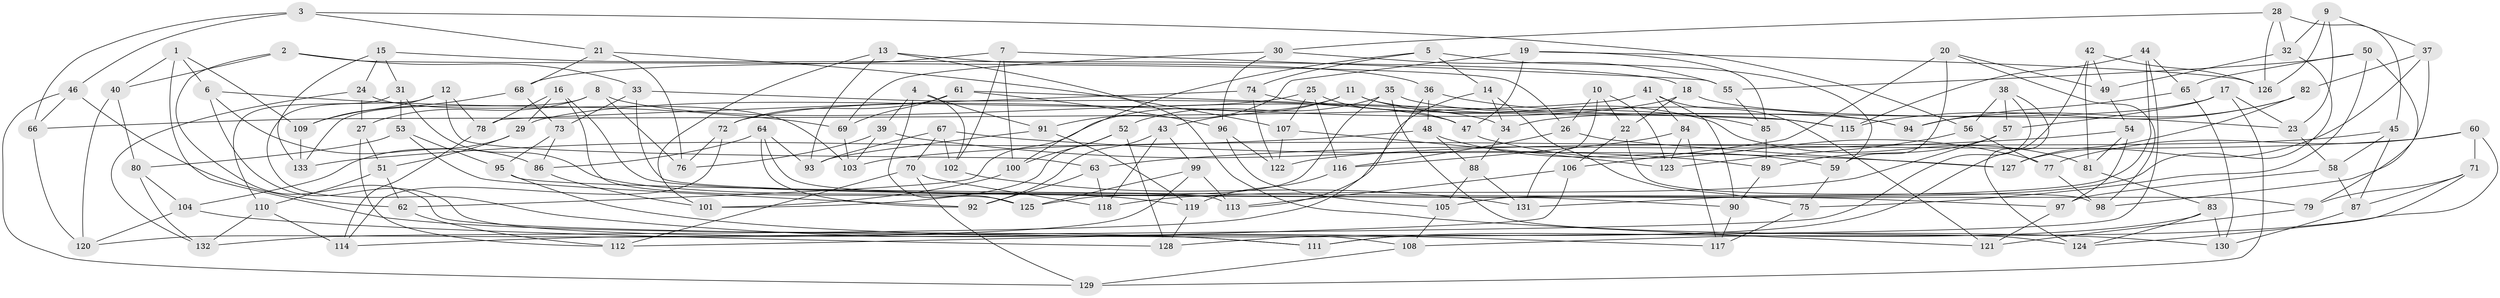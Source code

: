 // Generated by graph-tools (version 1.1) at 2025/16/03/09/25 04:16:38]
// undirected, 133 vertices, 266 edges
graph export_dot {
graph [start="1"]
  node [color=gray90,style=filled];
  1;
  2;
  3;
  4;
  5;
  6;
  7;
  8;
  9;
  10;
  11;
  12;
  13;
  14;
  15;
  16;
  17;
  18;
  19;
  20;
  21;
  22;
  23;
  24;
  25;
  26;
  27;
  28;
  29;
  30;
  31;
  32;
  33;
  34;
  35;
  36;
  37;
  38;
  39;
  40;
  41;
  42;
  43;
  44;
  45;
  46;
  47;
  48;
  49;
  50;
  51;
  52;
  53;
  54;
  55;
  56;
  57;
  58;
  59;
  60;
  61;
  62;
  63;
  64;
  65;
  66;
  67;
  68;
  69;
  70;
  71;
  72;
  73;
  74;
  75;
  76;
  77;
  78;
  79;
  80;
  81;
  82;
  83;
  84;
  85;
  86;
  87;
  88;
  89;
  90;
  91;
  92;
  93;
  94;
  95;
  96;
  97;
  98;
  99;
  100;
  101;
  102;
  103;
  104;
  105;
  106;
  107;
  108;
  109;
  110;
  111;
  112;
  113;
  114;
  115;
  116;
  117;
  118;
  119;
  120;
  121;
  122;
  123;
  124;
  125;
  126;
  127;
  128;
  129;
  130;
  131;
  132;
  133;
  1 -- 40;
  1 -- 111;
  1 -- 109;
  1 -- 6;
  2 -- 111;
  2 -- 26;
  2 -- 40;
  2 -- 33;
  3 -- 46;
  3 -- 21;
  3 -- 56;
  3 -- 66;
  4 -- 102;
  4 -- 39;
  4 -- 91;
  4 -- 125;
  5 -- 100;
  5 -- 74;
  5 -- 59;
  5 -- 14;
  6 -- 86;
  6 -- 108;
  6 -- 69;
  7 -- 100;
  7 -- 55;
  7 -- 68;
  7 -- 102;
  8 -- 34;
  8 -- 76;
  8 -- 27;
  8 -- 133;
  9 -- 32;
  9 -- 126;
  9 -- 37;
  9 -- 23;
  10 -- 22;
  10 -- 123;
  10 -- 26;
  10 -- 131;
  11 -- 62;
  11 -- 115;
  11 -- 81;
  11 -- 43;
  12 -- 109;
  12 -- 63;
  12 -- 78;
  12 -- 117;
  13 -- 121;
  13 -- 93;
  13 -- 101;
  13 -- 36;
  14 -- 34;
  14 -- 113;
  14 -- 75;
  15 -- 18;
  15 -- 31;
  15 -- 24;
  15 -- 133;
  16 -- 90;
  16 -- 125;
  16 -- 78;
  16 -- 29;
  17 -- 34;
  17 -- 57;
  17 -- 129;
  17 -- 23;
  18 -- 22;
  18 -- 72;
  18 -- 23;
  19 -- 91;
  19 -- 85;
  19 -- 47;
  19 -- 126;
  20 -- 106;
  20 -- 49;
  20 -- 98;
  20 -- 59;
  21 -- 68;
  21 -- 76;
  21 -- 107;
  22 -- 106;
  22 -- 98;
  23 -- 58;
  24 -- 132;
  24 -- 27;
  24 -- 103;
  25 -- 107;
  25 -- 116;
  25 -- 47;
  25 -- 29;
  26 -- 116;
  26 -- 127;
  27 -- 51;
  27 -- 112;
  28 -- 32;
  28 -- 126;
  28 -- 45;
  28 -- 30;
  29 -- 104;
  29 -- 51;
  30 -- 55;
  30 -- 96;
  30 -- 69;
  31 -- 110;
  31 -- 119;
  31 -- 53;
  32 -- 49;
  32 -- 131;
  33 -- 47;
  33 -- 79;
  33 -- 73;
  34 -- 88;
  35 -- 125;
  35 -- 52;
  35 -- 94;
  35 -- 124;
  36 -- 48;
  36 -- 85;
  36 -- 132;
  37 -- 98;
  37 -- 82;
  37 -- 127;
  38 -- 56;
  38 -- 114;
  38 -- 124;
  38 -- 57;
  39 -- 76;
  39 -- 103;
  39 -- 89;
  40 -- 120;
  40 -- 80;
  41 -- 84;
  41 -- 90;
  41 -- 66;
  41 -- 121;
  42 -- 49;
  42 -- 128;
  42 -- 81;
  42 -- 126;
  43 -- 92;
  43 -- 118;
  43 -- 99;
  44 -- 111;
  44 -- 105;
  44 -- 65;
  44 -- 115;
  45 -- 87;
  45 -- 122;
  45 -- 58;
  46 -- 66;
  46 -- 62;
  46 -- 129;
  47 -- 77;
  48 -- 59;
  48 -- 133;
  48 -- 88;
  49 -- 54;
  50 -- 79;
  50 -- 55;
  50 -- 65;
  50 -- 75;
  51 -- 62;
  51 -- 110;
  52 -- 101;
  52 -- 128;
  52 -- 100;
  53 -- 92;
  53 -- 80;
  53 -- 95;
  54 -- 81;
  54 -- 63;
  54 -- 97;
  55 -- 85;
  56 -- 123;
  56 -- 77;
  57 -- 89;
  57 -- 118;
  58 -- 97;
  58 -- 87;
  59 -- 75;
  60 -- 103;
  60 -- 71;
  60 -- 77;
  60 -- 108;
  61 -- 72;
  61 -- 69;
  61 -- 115;
  61 -- 96;
  62 -- 112;
  63 -- 92;
  63 -- 118;
  64 -- 93;
  64 -- 86;
  64 -- 92;
  64 -- 113;
  65 -- 94;
  65 -- 130;
  66 -- 120;
  67 -- 127;
  67 -- 70;
  67 -- 93;
  67 -- 102;
  68 -- 109;
  68 -- 73;
  69 -- 103;
  70 -- 118;
  70 -- 129;
  70 -- 112;
  71 -- 79;
  71 -- 124;
  71 -- 87;
  72 -- 114;
  72 -- 76;
  73 -- 86;
  73 -- 95;
  74 -- 78;
  74 -- 122;
  74 -- 94;
  75 -- 117;
  77 -- 98;
  78 -- 114;
  79 -- 121;
  80 -- 104;
  80 -- 132;
  81 -- 83;
  82 -- 115;
  82 -- 94;
  82 -- 127;
  83 -- 111;
  83 -- 124;
  83 -- 130;
  84 -- 123;
  84 -- 116;
  84 -- 117;
  85 -- 89;
  86 -- 101;
  87 -- 130;
  88 -- 131;
  88 -- 105;
  89 -- 90;
  90 -- 117;
  91 -- 93;
  91 -- 119;
  95 -- 130;
  95 -- 97;
  96 -- 122;
  96 -- 105;
  97 -- 121;
  99 -- 120;
  99 -- 113;
  99 -- 125;
  100 -- 101;
  102 -- 131;
  104 -- 120;
  104 -- 128;
  105 -- 108;
  106 -- 112;
  106 -- 113;
  107 -- 123;
  107 -- 122;
  108 -- 129;
  109 -- 133;
  110 -- 114;
  110 -- 132;
  116 -- 119;
  119 -- 128;
}

